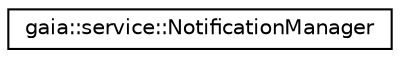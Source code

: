 digraph G
{
  edge [fontname="Helvetica",fontsize="10",labelfontname="Helvetica",labelfontsize="10"];
  node [fontname="Helvetica",fontsize="10",shape=record];
  rankdir=LR;
  Node1 [label="gaia::service::NotificationManager",height=0.2,width=0.4,color="black", fillcolor="white", style="filled",URL="$d3/df5/classgaia_1_1service_1_1_notification_manager.html",tooltip="This class provide methods for Notification handle."];
}
